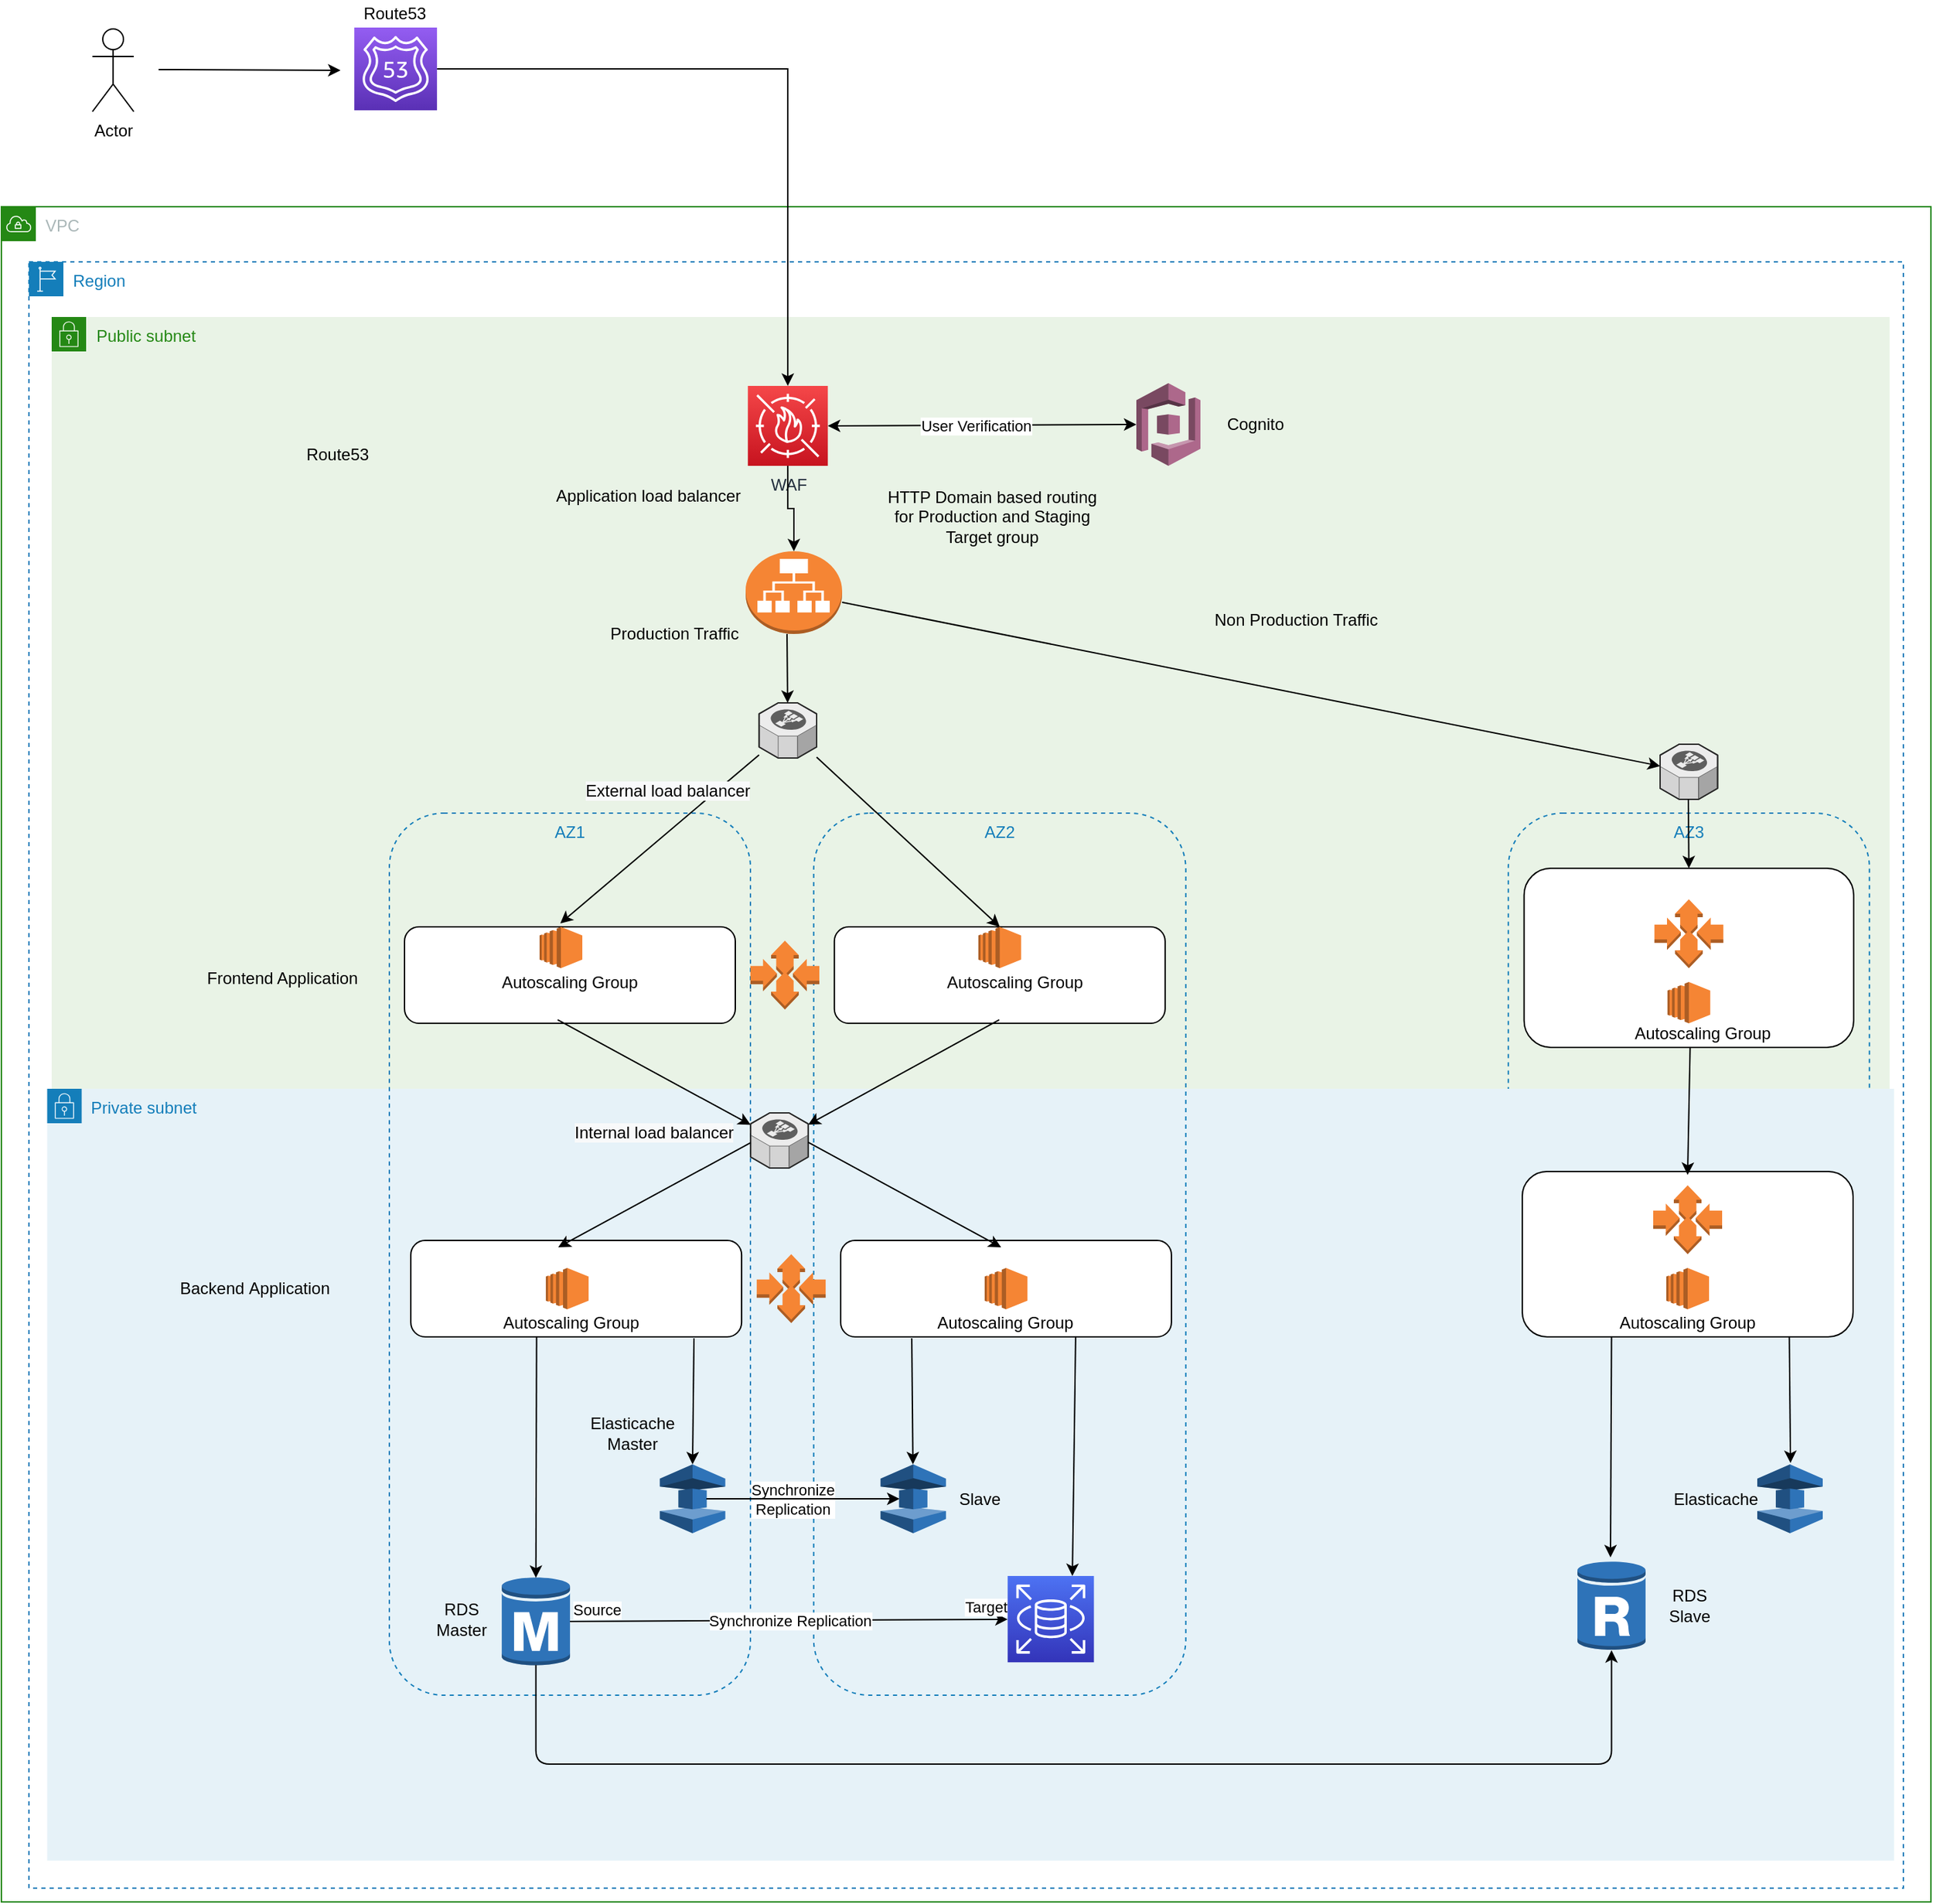 <mxfile version="17.1.2" type="device"><diagram id="kv3VHcpYNgQOVen5LoKl" name="Page-1"><mxGraphModel dx="7175.5" dy="3048" grid="1" gridSize="10" guides="1" tooltips="1" connect="1" arrows="1" fold="1" page="1" pageScale="1.75" pageWidth="850" pageHeight="1100" math="0" shadow="0"><root><mxCell id="0"/><mxCell id="1" parent="0"/><mxCell id="O0RRBuxmO4MOnWXX6wAz-1" value="VPC" style="points=[[0,0],[0.25,0],[0.5,0],[0.75,0],[1,0],[1,0.25],[1,0.5],[1,0.75],[1,1],[0.75,1],[0.5,1],[0.25,1],[0,1],[0,0.75],[0,0.5],[0,0.25]];outlineConnect=0;gradientColor=none;html=1;whiteSpace=wrap;fontSize=12;fontStyle=0;container=1;pointerEvents=0;collapsible=0;recursiveResize=0;shape=mxgraph.aws4.group;grIcon=mxgraph.aws4.group_vpc;strokeColor=#248814;fillColor=none;verticalAlign=top;align=left;spacingLeft=30;fontColor=#AAB7B8;dashed=0;" vertex="1" parent="1"><mxGeometry x="-1450" y="240" width="1400" height="1230" as="geometry"/></mxCell><mxCell id="O0RRBuxmO4MOnWXX6wAz-3" value="Public subnet" style="points=[[0,0],[0.25,0],[0.5,0],[0.75,0],[1,0],[1,0.25],[1,0.5],[1,0.75],[1,1],[0.75,1],[0.5,1],[0.25,1],[0,1],[0,0.75],[0,0.5],[0,0.25]];outlineConnect=0;gradientColor=none;html=1;whiteSpace=wrap;fontSize=12;fontStyle=0;container=1;pointerEvents=0;collapsible=0;recursiveResize=0;shape=mxgraph.aws4.group;grIcon=mxgraph.aws4.group_security_group;grStroke=0;strokeColor=#248814;fillColor=#E9F3E6;verticalAlign=top;align=left;spacingLeft=30;fontColor=#248814;dashed=0;" vertex="1" parent="O0RRBuxmO4MOnWXX6wAz-1"><mxGeometry x="36.5" y="80" width="1333.5" height="1000" as="geometry"/></mxCell><mxCell id="vxHsugT906VIYX65I50V-5" value="WAF" style="points=[[0,0,0],[0.25,0,0],[0.5,0,0],[0.75,0,0],[1,0,0],[0,1,0],[0.25,1,0],[0.5,1,0],[0.75,1,0],[1,1,0],[0,0.25,0],[0,0.5,0],[0,0.75,0],[1,0.25,0],[1,0.5,0],[1,0.75,0]];outlineConnect=0;fontColor=#232F3E;gradientColor=#F54749;gradientDirection=north;fillColor=#C7131F;strokeColor=#ffffff;dashed=0;verticalLabelPosition=bottom;verticalAlign=top;align=center;html=1;fontSize=12;fontStyle=0;aspect=fixed;shape=mxgraph.aws4.resourceIcon;resIcon=mxgraph.aws4.waf;" parent="O0RRBuxmO4MOnWXX6wAz-3" vertex="1"><mxGeometry x="505.13" y="50" width="58" height="58" as="geometry"/></mxCell><mxCell id="nn303e6xV_87XZqFVzn6-39" value="" style="verticalLabelPosition=bottom;html=1;verticalAlign=top;strokeWidth=1;align=center;outlineConnect=0;dashed=0;outlineConnect=0;shape=mxgraph.aws3d.elasticLoadBalancing;fillColor=#ECECEC;strokeColor=#5E5E5E;aspect=fixed;rounded=1;" parent="O0RRBuxmO4MOnWXX6wAz-3" vertex="1"><mxGeometry x="1167" y="310" width="41.74" height="40" as="geometry"/></mxCell><mxCell id="O0RRBuxmO4MOnWXX6wAz-6" value="" style="outlineConnect=0;dashed=0;verticalLabelPosition=bottom;verticalAlign=top;align=center;html=1;shape=mxgraph.aws3.cognito;fillColor=#AD688B;gradientColor=none;" vertex="1" parent="O0RRBuxmO4MOnWXX6wAz-3"><mxGeometry x="787" y="48" width="46.5" height="60" as="geometry"/></mxCell><mxCell id="O0RRBuxmO4MOnWXX6wAz-7" value="" style="endArrow=classic;startArrow=classic;html=1;rounded=0;entryX=0;entryY=0.5;entryDx=0;entryDy=0;entryPerimeter=0;exitX=1;exitY=0.5;exitDx=0;exitDy=0;exitPerimeter=0;" edge="1" parent="O0RRBuxmO4MOnWXX6wAz-3" source="vxHsugT906VIYX65I50V-5" target="O0RRBuxmO4MOnWXX6wAz-6"><mxGeometry width="50" height="50" relative="1" as="geometry"><mxPoint x="533.5" y="220" as="sourcePoint"/><mxPoint x="583.5" y="170" as="targetPoint"/></mxGeometry></mxCell><mxCell id="O0RRBuxmO4MOnWXX6wAz-9" value="User Verification" style="edgeLabel;html=1;align=center;verticalAlign=middle;resizable=0;points=[];" vertex="1" connectable="0" parent="O0RRBuxmO4MOnWXX6wAz-7"><mxGeometry x="-0.245" y="3" relative="1" as="geometry"><mxPoint x="23" y="3" as="offset"/></mxGeometry></mxCell><mxCell id="O0RRBuxmO4MOnWXX6wAz-8" value="Cognito" style="text;html=1;strokeColor=none;fillColor=none;align=center;verticalAlign=middle;whiteSpace=wrap;rounded=0;" vertex="1" parent="O0RRBuxmO4MOnWXX6wAz-3"><mxGeometry x="843.5" y="63" width="60" height="30" as="geometry"/></mxCell><mxCell id="nn303e6xV_87XZqFVzn6-43" value="&lt;span style=&quot;color: rgba(0 , 0 , 0 , 0) ; font-family: monospace ; font-size: 0px&quot;&gt;%3CmxGraphModel%3E%3Croot%3E%3CmxCell%20id%3D%220%22%2F%3E%3CmxCell%20id%3D%221%22%20parent%3D%220%22%2F%3E%3CmxCell%20id%3D%222%22%20value%3D%22%22%20style%3D%22outlineConnect%3D0%3Bdashed%3D0%3BverticalLabelPosition%3Dbottom%3BverticalAlign%3Dtop%3Balign%3Dcenter%3Bhtml%3D1%3Bshape%3Dmxgraph.aws3.ec2%3BfillColor%3D%23F58534%3BgradientColor%3Dnone%3Brounded%3D1%3B%22%20vertex%3D%221%22%20parent%3D%221%22%3E%3CmxGeometry%20x%3D%22377%22%20y%3D%22460%22%20width%3D%2231%22%20height%3D%2230%22%20as%3D%22geometry%22%2F%3E%3C%2FmxCell%3E%3C%2Froot%3E%3C%2FmxGraphModel%3E&lt;/span&gt;" style="rounded=1;whiteSpace=wrap;html=1;" parent="O0RRBuxmO4MOnWXX6wAz-3" vertex="1"><mxGeometry x="1068.31" y="400" width="239.13" height="130" as="geometry"/></mxCell><mxCell id="O0RRBuxmO4MOnWXX6wAz-10" value="AZ3" style="fillColor=none;strokeColor=#147EBA;dashed=1;verticalAlign=top;fontStyle=0;fontColor=#147EBA;rounded=1;" vertex="1" parent="O0RRBuxmO4MOnWXX6wAz-3"><mxGeometry x="1056.87" y="360" width="262" height="640" as="geometry"/></mxCell><mxCell id="nn303e6xV_87XZqFVzn6-19" value="Frontend Application" style="text;html=1;strokeColor=none;fillColor=none;align=center;verticalAlign=middle;whiteSpace=wrap;rounded=0;" parent="O0RRBuxmO4MOnWXX6wAz-3" vertex="1"><mxGeometry x="103.5" y="470" width="128" height="20" as="geometry"/></mxCell><mxCell id="nn303e6xV_87XZqFVzn6-37" value="" style="verticalLabelPosition=bottom;html=1;verticalAlign=top;strokeWidth=1;align=center;outlineConnect=0;dashed=0;outlineConnect=0;shape=mxgraph.aws3d.elasticLoadBalancing;fillColor=#ECECEC;strokeColor=#5E5E5E;aspect=fixed;rounded=1;direction=east;" parent="O0RRBuxmO4MOnWXX6wAz-3" vertex="1"><mxGeometry x="513.26" y="280" width="41.74" height="40" as="geometry"/></mxCell><mxCell id="vxHsugT906VIYX65I50V-11" value="" style="outlineConnect=0;dashed=0;verticalLabelPosition=bottom;verticalAlign=top;align=center;html=1;shape=mxgraph.aws3.application_load_balancer;fillColor=#F58534;gradientColor=none;" parent="O0RRBuxmO4MOnWXX6wAz-3" vertex="1"><mxGeometry x="503.5" y="170" width="70" height="60" as="geometry"/></mxCell><mxCell id="vxHsugT906VIYX65I50V-18" value="" style="endArrow=classic;html=1;" parent="O0RRBuxmO4MOnWXX6wAz-3" source="vxHsugT906VIYX65I50V-11" target="nn303e6xV_87XZqFVzn6-39" edge="1"><mxGeometry width="50" height="50" relative="1" as="geometry"><mxPoint x="547" y="270" as="sourcePoint"/><mxPoint x="1157" y="290" as="targetPoint"/></mxGeometry></mxCell><mxCell id="O0RRBuxmO4MOnWXX6wAz-5" value="" style="edgeStyle=orthogonalEdgeStyle;rounded=0;orthogonalLoop=1;jettySize=auto;html=1;entryX=0.5;entryY=0;entryDx=0;entryDy=0;entryPerimeter=0;" edge="1" parent="O0RRBuxmO4MOnWXX6wAz-3" source="vxHsugT906VIYX65I50V-5" target="vxHsugT906VIYX65I50V-11"><mxGeometry relative="1" as="geometry"/></mxCell><mxCell id="vxHsugT906VIYX65I50V-19" value="" style="endArrow=classic;html=1;exitX=0.429;exitY=1;exitDx=0;exitDy=0;exitPerimeter=0;" parent="O0RRBuxmO4MOnWXX6wAz-3" source="vxHsugT906VIYX65I50V-11" target="nn303e6xV_87XZqFVzn6-37" edge="1"><mxGeometry width="50" height="50" relative="1" as="geometry"><mxPoint x="177" y="260" as="sourcePoint"/><mxPoint x="532" y="290" as="targetPoint"/></mxGeometry></mxCell><mxCell id="O0RRBuxmO4MOnWXX6wAz-2" value="Private subnet" style="points=[[0,0],[0.25,0],[0.5,0],[0.75,0],[1,0],[1,0.25],[1,0.5],[1,0.75],[1,1],[0.75,1],[0.5,1],[0.25,1],[0,1],[0,0.75],[0,0.5],[0,0.25]];outlineConnect=0;gradientColor=none;html=1;whiteSpace=wrap;fontSize=12;fontStyle=0;container=1;pointerEvents=0;collapsible=0;recursiveResize=0;shape=mxgraph.aws4.group;grIcon=mxgraph.aws4.group_security_group;grStroke=0;strokeColor=#147EBA;fillColor=#E6F2F8;verticalAlign=top;align=left;spacingLeft=30;fontColor=#147EBA;dashed=0;" vertex="1" parent="O0RRBuxmO4MOnWXX6wAz-1"><mxGeometry x="33.25" y="640" width="1340" height="560" as="geometry"/></mxCell><mxCell id="vxHsugT906VIYX65I50V-12" value="Application load balancer" style="text;html=1;align=center;verticalAlign=middle;resizable=0;points=[];autosize=1;" parent="O0RRBuxmO4MOnWXX6wAz-2" vertex="1"><mxGeometry x="360.25" y="-440" width="150" height="20" as="geometry"/></mxCell><mxCell id="nn303e6xV_87XZqFVzn6-3" value="AZ1" style="fillColor=none;strokeColor=#147EBA;dashed=1;verticalAlign=top;fontStyle=0;fontColor=#147EBA;rounded=1;" parent="O0RRBuxmO4MOnWXX6wAz-2" vertex="1"><mxGeometry x="248.25" y="-200" width="262" height="640" as="geometry"/></mxCell><mxCell id="nn303e6xV_87XZqFVzn6-4" value="AZ2" style="fillColor=none;strokeColor=#147EBA;dashed=1;verticalAlign=top;fontStyle=0;fontColor=#147EBA;rounded=1;" parent="O0RRBuxmO4MOnWXX6wAz-2" vertex="1"><mxGeometry x="556.12" y="-200" width="270" height="640" as="geometry"/></mxCell><mxCell id="nn303e6xV_87XZqFVzn6-5" value="" style="rounded=1;whiteSpace=wrap;html=1;" parent="O0RRBuxmO4MOnWXX6wAz-2" vertex="1"><mxGeometry x="259.25" y="-117.5" width="240" height="70" as="geometry"/></mxCell><mxCell id="nn303e6xV_87XZqFVzn6-6" value="&lt;span style=&quot;color: rgba(0 , 0 , 0 , 0) ; font-family: monospace ; font-size: 0px&quot;&gt;%3CmxGraphModel%3E%3Croot%3E%3CmxCell%20id%3D%220%22%2F%3E%3CmxCell%20id%3D%221%22%20parent%3D%220%22%2F%3E%3CmxCell%20id%3D%222%22%20value%3D%22%22%20style%3D%22outlineConnect%3D0%3Bdashed%3D0%3BverticalLabelPosition%3Dbottom%3BverticalAlign%3Dtop%3Balign%3Dcenter%3Bhtml%3D1%3Bshape%3Dmxgraph.aws3.ec2%3BfillColor%3D%23F58534%3BgradientColor%3Dnone%3Brounded%3D1%3B%22%20vertex%3D%221%22%20parent%3D%221%22%3E%3CmxGeometry%20x%3D%22377%22%20y%3D%22460%22%20width%3D%2231%22%20height%3D%2230%22%20as%3D%22geometry%22%2F%3E%3C%2FmxCell%3E%3C%2Froot%3E%3C%2FmxGraphModel%3E&lt;/span&gt;" style="rounded=1;whiteSpace=wrap;html=1;" parent="O0RRBuxmO4MOnWXX6wAz-2" vertex="1"><mxGeometry x="571.12" y="-117.5" width="240" height="70" as="geometry"/></mxCell><mxCell id="nn303e6xV_87XZqFVzn6-7" value="" style="rounded=1;whiteSpace=wrap;html=1;" parent="O0RRBuxmO4MOnWXX6wAz-2" vertex="1"><mxGeometry x="263.82" y="110" width="240" height="70" as="geometry"/></mxCell><mxCell id="nn303e6xV_87XZqFVzn6-8" value="" style="rounded=1;whiteSpace=wrap;html=1;" parent="O0RRBuxmO4MOnWXX6wAz-2" vertex="1"><mxGeometry x="575.69" y="110" width="240" height="70" as="geometry"/></mxCell><mxCell id="nn303e6xV_87XZqFVzn6-9" value="" style="outlineConnect=0;dashed=0;verticalLabelPosition=bottom;verticalAlign=top;align=center;html=1;shape=mxgraph.aws3.ec2;fillColor=#F58534;gradientColor=none;rounded=1;" parent="O0RRBuxmO4MOnWXX6wAz-2" vertex="1"><mxGeometry x="357.25" y="-117.5" width="31" height="30" as="geometry"/></mxCell><mxCell id="nn303e6xV_87XZqFVzn6-10" value="" style="outlineConnect=0;dashed=0;verticalLabelPosition=bottom;verticalAlign=top;align=center;html=1;shape=mxgraph.aws3.ec2;fillColor=#F58534;gradientColor=none;rounded=1;" parent="O0RRBuxmO4MOnWXX6wAz-2" vertex="1"><mxGeometry x="675.62" y="-117.5" width="31" height="30" as="geometry"/></mxCell><mxCell id="nn303e6xV_87XZqFVzn6-13" value="Autoscaling Group" style="text;html=1;strokeColor=none;fillColor=none;align=center;verticalAlign=middle;whiteSpace=wrap;rounded=0;" parent="O0RRBuxmO4MOnWXX6wAz-2" vertex="1"><mxGeometry x="328.75" y="-87.5" width="101" height="20" as="geometry"/></mxCell><mxCell id="nn303e6xV_87XZqFVzn6-14" value="Autoscaling Group" style="text;html=1;strokeColor=none;fillColor=none;align=center;verticalAlign=middle;whiteSpace=wrap;rounded=0;" parent="O0RRBuxmO4MOnWXX6wAz-2" vertex="1"><mxGeometry x="652.12" y="-87.5" width="101" height="20" as="geometry"/></mxCell><mxCell id="nn303e6xV_87XZqFVzn6-16" value="HTTP Domain based routing for Production and Staging Target group" style="text;html=1;strokeColor=none;fillColor=none;align=center;verticalAlign=middle;whiteSpace=wrap;rounded=0;" parent="O0RRBuxmO4MOnWXX6wAz-2" vertex="1"><mxGeometry x="600.25" y="-440" width="170" height="50" as="geometry"/></mxCell><mxCell id="nn303e6xV_87XZqFVzn6-17" value="" style="outlineConnect=0;dashed=0;verticalLabelPosition=bottom;verticalAlign=top;align=center;html=1;shape=mxgraph.aws3.auto_scaling;fillColor=#F58534;gradientColor=none;rounded=1;" parent="O0RRBuxmO4MOnWXX6wAz-2" vertex="1"><mxGeometry x="510.25" y="-107.5" width="50" height="50" as="geometry"/></mxCell><mxCell id="nn303e6xV_87XZqFVzn6-18" value="" style="outlineConnect=0;dashed=0;verticalLabelPosition=bottom;verticalAlign=top;align=center;html=1;shape=mxgraph.aws3.auto_scaling;fillColor=#F58534;gradientColor=none;rounded=1;" parent="O0RRBuxmO4MOnWXX6wAz-2" vertex="1"><mxGeometry x="514.82" y="120" width="50" height="50" as="geometry"/></mxCell><mxCell id="nn303e6xV_87XZqFVzn6-20" value="Backend&amp;nbsp;Application" style="text;html=1;strokeColor=none;fillColor=none;align=center;verticalAlign=middle;whiteSpace=wrap;rounded=0;" parent="O0RRBuxmO4MOnWXX6wAz-2" vertex="1"><mxGeometry x="86.75" y="135" width="128" height="20" as="geometry"/></mxCell><mxCell id="nn303e6xV_87XZqFVzn6-21" value="" style="outlineConnect=0;dashed=0;verticalLabelPosition=bottom;verticalAlign=top;align=center;html=1;shape=mxgraph.aws3.ec2;fillColor=#F58534;gradientColor=none;rounded=1;" parent="O0RRBuxmO4MOnWXX6wAz-2" vertex="1"><mxGeometry x="361.82" y="130" width="31" height="30" as="geometry"/></mxCell><mxCell id="nn303e6xV_87XZqFVzn6-23" value="Autoscaling Group" style="text;html=1;strokeColor=none;fillColor=none;align=center;verticalAlign=middle;whiteSpace=wrap;rounded=0;" parent="O0RRBuxmO4MOnWXX6wAz-2" vertex="1"><mxGeometry x="329.82" y="160" width="101" height="20" as="geometry"/></mxCell><mxCell id="nn303e6xV_87XZqFVzn6-24" value="" style="outlineConnect=0;dashed=0;verticalLabelPosition=bottom;verticalAlign=top;align=center;html=1;shape=mxgraph.aws3.ec2;fillColor=#F58534;gradientColor=none;rounded=1;" parent="O0RRBuxmO4MOnWXX6wAz-2" vertex="1"><mxGeometry x="680.19" y="130" width="31" height="30" as="geometry"/></mxCell><mxCell id="nn303e6xV_87XZqFVzn6-25" value="Autoscaling Group" style="text;html=1;strokeColor=none;fillColor=none;align=center;verticalAlign=middle;whiteSpace=wrap;rounded=0;" parent="O0RRBuxmO4MOnWXX6wAz-2" vertex="1"><mxGeometry x="645.19" y="160" width="101" height="20" as="geometry"/></mxCell><mxCell id="nn303e6xV_87XZqFVzn6-31" value="Route53" style="text;html=1;strokeColor=none;fillColor=none;align=center;verticalAlign=middle;whiteSpace=wrap;rounded=0;" parent="O0RRBuxmO4MOnWXX6wAz-2" vertex="1"><mxGeometry x="190.25" y="-470" width="40" height="20" as="geometry"/></mxCell><mxCell id="nn303e6xV_87XZqFVzn6-32" value="" style="outlineConnect=0;dashed=0;verticalLabelPosition=bottom;verticalAlign=top;align=center;html=1;shape=mxgraph.aws3.elasticache;fillColor=#2E73B8;gradientColor=none;rounded=1;" parent="O0RRBuxmO4MOnWXX6wAz-2" vertex="1"><mxGeometry x="444.5" y="272.5" width="47.5" height="50" as="geometry"/></mxCell><mxCell id="nn303e6xV_87XZqFVzn6-34" value="" style="outlineConnect=0;dashed=0;verticalLabelPosition=bottom;verticalAlign=top;align=center;html=1;shape=mxgraph.aws3.elasticache;fillColor=#2E73B8;gradientColor=none;rounded=1;" parent="O0RRBuxmO4MOnWXX6wAz-2" vertex="1"><mxGeometry x="604.62" y="272.5" width="47.5" height="50" as="geometry"/></mxCell><mxCell id="nn303e6xV_87XZqFVzn6-44" value="" style="rounded=1;whiteSpace=wrap;html=1;" parent="O0RRBuxmO4MOnWXX6wAz-2" vertex="1"><mxGeometry x="1070.25" y="60" width="240" height="120" as="geometry"/></mxCell><mxCell id="nn303e6xV_87XZqFVzn6-45" value="" style="outlineConnect=0;dashed=0;verticalLabelPosition=bottom;verticalAlign=top;align=center;html=1;shape=mxgraph.aws3.ec2;fillColor=#F58534;gradientColor=none;rounded=1;" parent="O0RRBuxmO4MOnWXX6wAz-2" vertex="1"><mxGeometry x="1175.62" y="-77.5" width="31" height="30" as="geometry"/></mxCell><mxCell id="nn303e6xV_87XZqFVzn6-47" value="Autoscaling Group" style="text;html=1;strokeColor=none;fillColor=none;align=center;verticalAlign=middle;whiteSpace=wrap;rounded=0;" parent="O0RRBuxmO4MOnWXX6wAz-2" vertex="1"><mxGeometry x="1151.12" y="-50" width="101" height="20" as="geometry"/></mxCell><mxCell id="nn303e6xV_87XZqFVzn6-48" value="" style="outlineConnect=0;dashed=0;verticalLabelPosition=bottom;verticalAlign=top;align=center;html=1;shape=mxgraph.aws3.ec2;fillColor=#F58534;gradientColor=none;rounded=1;" parent="O0RRBuxmO4MOnWXX6wAz-2" vertex="1"><mxGeometry x="1174.75" y="130" width="31" height="30" as="geometry"/></mxCell><mxCell id="nn303e6xV_87XZqFVzn6-49" value="Autoscaling Group" style="text;html=1;strokeColor=none;fillColor=none;align=center;verticalAlign=middle;whiteSpace=wrap;rounded=0;" parent="O0RRBuxmO4MOnWXX6wAz-2" vertex="1"><mxGeometry x="1139.75" y="160" width="101" height="20" as="geometry"/></mxCell><mxCell id="nn303e6xV_87XZqFVzn6-50" value="" style="outlineConnect=0;dashed=0;verticalLabelPosition=bottom;verticalAlign=top;align=center;html=1;shape=mxgraph.aws3.elasticache;fillColor=#2E73B8;gradientColor=none;rounded=1;" parent="O0RRBuxmO4MOnWXX6wAz-2" vertex="1"><mxGeometry x="1240.75" y="272.5" width="47.5" height="50" as="geometry"/></mxCell><mxCell id="nn303e6xV_87XZqFVzn6-53" value="Slave" style="text;html=1;strokeColor=none;fillColor=none;align=center;verticalAlign=middle;whiteSpace=wrap;rounded=0;" parent="O0RRBuxmO4MOnWXX6wAz-2" vertex="1"><mxGeometry x="656.87" y="287.5" width="40" height="20" as="geometry"/></mxCell><mxCell id="nn303e6xV_87XZqFVzn6-66" value="" style="outlineConnect=0;dashed=0;verticalLabelPosition=bottom;verticalAlign=top;align=center;html=1;shape=mxgraph.aws3.rds_db_instance;fillColor=#2E73B8;gradientColor=none;rounded=1;" parent="O0RRBuxmO4MOnWXX6wAz-2" vertex="1"><mxGeometry x="329.82" y="353.5" width="49.5" height="66" as="geometry"/></mxCell><mxCell id="nn303e6xV_87XZqFVzn6-71" value="" style="points=[[0,0,0],[0.25,0,0],[0.5,0,0],[0.75,0,0],[1,0,0],[0,1,0],[0.25,1,0],[0.5,1,0],[0.75,1,0],[1,1,0],[0,0.25,0],[0,0.5,0],[0,0.75,0],[1,0.25,0],[1,0.5,0],[1,0.75,0]];outlineConnect=0;fontColor=#232F3E;gradientColor=#4D72F3;gradientDirection=north;fillColor=#3334B9;strokeColor=#ffffff;dashed=0;verticalLabelPosition=bottom;verticalAlign=top;align=center;html=1;fontSize=12;fontStyle=0;aspect=fixed;shape=mxgraph.aws4.resourceIcon;resIcon=mxgraph.aws4.rds;rounded=1;" parent="O0RRBuxmO4MOnWXX6wAz-2" vertex="1"><mxGeometry x="696.87" y="353.5" width="62.57" height="62.57" as="geometry"/></mxCell><mxCell id="nn303e6xV_87XZqFVzn6-84" value="" style="endArrow=classic;html=1;exitX=0.463;exitY=0.964;exitDx=0;exitDy=0;exitPerimeter=0;" parent="O0RRBuxmO4MOnWXX6wAz-2" source="nn303e6xV_87XZqFVzn6-5" target="nn303e6xV_87XZqFVzn6-105" edge="1"><mxGeometry width="50" height="50" relative="1" as="geometry"><mxPoint x="860.25" y="170" as="sourcePoint"/><mxPoint x="370.25" as="targetPoint"/></mxGeometry></mxCell><mxCell id="nn303e6xV_87XZqFVzn6-85" value="" style="endArrow=classic;html=1;exitX=0.463;exitY=0.964;exitDx=0;exitDy=0;exitPerimeter=0;" parent="O0RRBuxmO4MOnWXX6wAz-2" target="nn303e6xV_87XZqFVzn6-105" edge="1"><mxGeometry width="50" height="50" relative="1" as="geometry"><mxPoint x="690.74" y="-50.02" as="sourcePoint"/><mxPoint x="690.62" as="targetPoint"/></mxGeometry></mxCell><mxCell id="nn303e6xV_87XZqFVzn6-87" value="" style="endArrow=classic;html=1;exitX=0.215;exitY=1.014;exitDx=0;exitDy=0;exitPerimeter=0;" parent="O0RRBuxmO4MOnWXX6wAz-2" source="nn303e6xV_87XZqFVzn6-8" target="nn303e6xV_87XZqFVzn6-34" edge="1"><mxGeometry width="50" height="50" relative="1" as="geometry"><mxPoint x="695.31" y="180" as="sourcePoint"/><mxPoint x="695.19" y="230.02" as="targetPoint"/></mxGeometry></mxCell><mxCell id="nn303e6xV_87XZqFVzn6-88" value="" style="endArrow=classic;html=1;exitX=0.856;exitY=1.014;exitDx=0;exitDy=0;entryX=0.5;entryY=0;entryDx=0;entryDy=0;entryPerimeter=0;exitPerimeter=0;" parent="O0RRBuxmO4MOnWXX6wAz-2" source="nn303e6xV_87XZqFVzn6-7" target="nn303e6xV_87XZqFVzn6-32" edge="1"><mxGeometry width="50" height="50" relative="1" as="geometry"><mxPoint x="379.82" y="180" as="sourcePoint"/><mxPoint x="380.119" y="272.5" as="targetPoint"/></mxGeometry></mxCell><mxCell id="nn303e6xV_87XZqFVzn6-89" value="" style="endArrow=classic;html=1;entryX=0.5;entryY=0.02;entryDx=0;entryDy=0;entryPerimeter=0;exitX=0.25;exitY=1;exitDx=0;exitDy=0;" parent="O0RRBuxmO4MOnWXX6wAz-2" source="nn303e6xV_87XZqFVzn6-23" target="nn303e6xV_87XZqFVzn6-66" edge="1"><mxGeometry width="50" height="50" relative="1" as="geometry"><mxPoint x="374.82" y="187.5" as="sourcePoint"/><mxPoint x="456.57" y="282.5" as="targetPoint"/></mxGeometry></mxCell><mxCell id="nn303e6xV_87XZqFVzn6-92" value="RDS&lt;br&gt;Master" style="text;html=1;strokeColor=none;fillColor=none;align=center;verticalAlign=middle;whiteSpace=wrap;rounded=0;" parent="O0RRBuxmO4MOnWXX6wAz-2" vertex="1"><mxGeometry x="280.25" y="374.79" width="40" height="20" as="geometry"/></mxCell><mxCell id="nn303e6xV_87XZqFVzn6-94" value="Elasticache Master" style="text;html=1;strokeColor=none;fillColor=none;align=center;verticalAlign=middle;whiteSpace=wrap;rounded=0;" parent="O0RRBuxmO4MOnWXX6wAz-2" vertex="1"><mxGeometry x="404.5" y="240" width="40" height="20" as="geometry"/></mxCell><mxCell id="nn303e6xV_87XZqFVzn6-95" value="sdf" style="endArrow=classic;html=1;exitX=1;exitY=0.5;exitDx=0;exitDy=0;exitPerimeter=0;" parent="O0RRBuxmO4MOnWXX6wAz-2" source="nn303e6xV_87XZqFVzn6-66" target="nn303e6xV_87XZqFVzn6-71" edge="1"><mxGeometry relative="1" as="geometry"><mxPoint x="804.82" y="87.5" as="sourcePoint"/><mxPoint x="964.82" y="87.5" as="targetPoint"/></mxGeometry></mxCell><mxCell id="nn303e6xV_87XZqFVzn6-96" value="Synchronize Replication" style="edgeLabel;resizable=0;html=1;align=center;verticalAlign=middle;" parent="nn303e6xV_87XZqFVzn6-95" connectable="0" vertex="1"><mxGeometry relative="1" as="geometry"/></mxCell><mxCell id="nn303e6xV_87XZqFVzn6-97" value="Source" style="edgeLabel;resizable=0;html=1;align=left;verticalAlign=bottom;" parent="nn303e6xV_87XZqFVzn6-95" connectable="0" vertex="1"><mxGeometry x="-1" relative="1" as="geometry"/></mxCell><mxCell id="nn303e6xV_87XZqFVzn6-98" value="Target" style="edgeLabel;resizable=0;html=1;align=right;verticalAlign=bottom;" parent="nn303e6xV_87XZqFVzn6-95" connectable="0" vertex="1"><mxGeometry x="1" relative="1" as="geometry"/></mxCell><mxCell id="nn303e6xV_87XZqFVzn6-99" value="" style="endArrow=classic;html=1;" parent="O0RRBuxmO4MOnWXX6wAz-2" source="nn303e6xV_87XZqFVzn6-37" edge="1"><mxGeometry width="50" height="50" relative="1" as="geometry"><mxPoint x="372.37" y="-170.02" as="sourcePoint"/><mxPoint x="372.25" y="-120" as="targetPoint"/></mxGeometry></mxCell><mxCell id="nn303e6xV_87XZqFVzn6-103" value="&lt;span style=&quot;color: rgb(0 , 0 , 0) ; font-family: &amp;#34;helvetica&amp;#34; ; font-size: 12px ; font-style: normal ; font-weight: 400 ; letter-spacing: normal ; text-align: center ; text-indent: 0px ; text-transform: none ; word-spacing: 0px ; background-color: rgb(248 , 249 , 250) ; display: inline ; float: none&quot;&gt;External load balancer&lt;/span&gt;" style="text;whiteSpace=wrap;html=1;" parent="O0RRBuxmO4MOnWXX6wAz-2" vertex="1"><mxGeometry x="388.25" y="-230" width="160" height="30" as="geometry"/></mxCell><mxCell id="nn303e6xV_87XZqFVzn6-105" value="" style="verticalLabelPosition=bottom;html=1;verticalAlign=top;strokeWidth=1;align=center;outlineConnect=0;dashed=0;outlineConnect=0;shape=mxgraph.aws3d.elasticLoadBalancing;fillColor=#ECECEC;strokeColor=#5E5E5E;aspect=fixed;rounded=1;direction=east;" parent="O0RRBuxmO4MOnWXX6wAz-2" vertex="1"><mxGeometry x="510.38" y="17.5" width="41.74" height="40" as="geometry"/></mxCell><mxCell id="nn303e6xV_87XZqFVzn6-106" value="" style="endArrow=classic;html=1;exitX=0.463;exitY=0.964;exitDx=0;exitDy=0;exitPerimeter=0;entryX=-0.018;entryY=0.298;entryDx=0;entryDy=0;entryPerimeter=0;" parent="O0RRBuxmO4MOnWXX6wAz-2" edge="1"><mxGeometry width="50" height="50" relative="1" as="geometry"><mxPoint x="510.25" y="39.16" as="sourcePoint"/><mxPoint x="370.77" y="115" as="targetPoint"/></mxGeometry></mxCell><mxCell id="nn303e6xV_87XZqFVzn6-107" value="" style="endArrow=classic;html=1;exitX=0.463;exitY=0.964;exitDx=0;exitDy=0;exitPerimeter=0;" parent="O0RRBuxmO4MOnWXX6wAz-2" edge="1"><mxGeometry width="50" height="50" relative="1" as="geometry"><mxPoint x="552.12" y="38.83" as="sourcePoint"/><mxPoint x="692.13" y="114.997" as="targetPoint"/></mxGeometry></mxCell><mxCell id="nn303e6xV_87XZqFVzn6-108" value="&lt;span style=&quot;color: rgb(0 , 0 , 0) ; font-family: &amp;#34;helvetica&amp;#34; ; font-size: 12px ; font-style: normal ; font-weight: 400 ; letter-spacing: normal ; text-align: center ; text-indent: 0px ; text-transform: none ; word-spacing: 0px ; background-color: rgb(248 , 249 , 250) ; display: inline ; float: none&quot;&gt;Internal load balancer&lt;/span&gt;" style="text;whiteSpace=wrap;html=1;" parent="O0RRBuxmO4MOnWXX6wAz-2" vertex="1"><mxGeometry x="380.25" y="17.5" width="160" height="30" as="geometry"/></mxCell><mxCell id="nn303e6xV_87XZqFVzn6-109" value="" style="outlineConnect=0;dashed=0;verticalLabelPosition=bottom;verticalAlign=top;align=center;html=1;shape=mxgraph.aws3.auto_scaling;fillColor=#F58534;gradientColor=none;rounded=1;" parent="O0RRBuxmO4MOnWXX6wAz-2" vertex="1"><mxGeometry x="1166.12" y="-137.5" width="50" height="50" as="geometry"/></mxCell><mxCell id="nn303e6xV_87XZqFVzn6-110" value="" style="outlineConnect=0;dashed=0;verticalLabelPosition=bottom;verticalAlign=top;align=center;html=1;shape=mxgraph.aws3.rds_db_instance_read_replica;fillColor=#2E73B8;gradientColor=none;rounded=1;" parent="O0RRBuxmO4MOnWXX6wAz-2" vertex="1"><mxGeometry x="1110.25" y="342" width="49.5" height="66" as="geometry"/></mxCell><mxCell id="nn303e6xV_87XZqFVzn6-111" value="" style="edgeStyle=elbowEdgeStyle;elbow=horizontal;endArrow=classic;html=1;entryX=0.5;entryY=0.99;entryDx=0;entryDy=0;entryPerimeter=0;exitX=0.5;exitY=0.98;exitDx=0;exitDy=0;exitPerimeter=0;" parent="O0RRBuxmO4MOnWXX6wAz-2" source="nn303e6xV_87XZqFVzn6-66" target="nn303e6xV_87XZqFVzn6-110" edge="1"><mxGeometry width="50" height="50" relative="1" as="geometry"><mxPoint x="970.25" y="340" as="sourcePoint"/><mxPoint x="1020.25" y="290" as="targetPoint"/><Array as="points"><mxPoint x="780.25" y="490"/></Array></mxGeometry></mxCell><mxCell id="nn303e6xV_87XZqFVzn6-113" value="" style="endArrow=classic;html=1;entryX=0.75;entryY=0;entryDx=0;entryDy=0;entryPerimeter=0;exitX=1;exitY=1;exitDx=0;exitDy=0;" parent="O0RRBuxmO4MOnWXX6wAz-2" source="nn303e6xV_87XZqFVzn6-25" target="nn303e6xV_87XZqFVzn6-71" edge="1"><mxGeometry width="50" height="50" relative="1" as="geometry"><mxPoint x="390.32" y="190" as="sourcePoint"/><mxPoint x="364.57" y="364.82" as="targetPoint"/></mxGeometry></mxCell><mxCell id="nn303e6xV_87XZqFVzn6-121" value="" style="outlineConnect=0;dashed=0;verticalLabelPosition=bottom;verticalAlign=top;align=center;html=1;shape=mxgraph.aws3.auto_scaling;fillColor=#F58534;gradientColor=none;rounded=1;" parent="O0RRBuxmO4MOnWXX6wAz-2" vertex="1"><mxGeometry x="1165.25" y="70" width="50" height="50" as="geometry"/></mxCell><mxCell id="nn303e6xV_87XZqFVzn6-122" value="" style="endArrow=classic;html=1;exitX=0.75;exitY=1;exitDx=0;exitDy=0;entryX=0.5;entryY=0;entryDx=0;entryDy=0;entryPerimeter=0;" parent="O0RRBuxmO4MOnWXX6wAz-2" edge="1"><mxGeometry width="50" height="50" relative="1" as="geometry"><mxPoint x="1192.03" y="-30" as="sourcePoint"/><mxPoint x="1190.21" y="62.5" as="targetPoint"/></mxGeometry></mxCell><mxCell id="nn303e6xV_87XZqFVzn6-123" value="" style="endArrow=classic;html=1;entryX=0.5;entryY=0;entryDx=0;entryDy=0;" parent="O0RRBuxmO4MOnWXX6wAz-2" edge="1"><mxGeometry width="50" height="50" relative="1" as="geometry"><mxPoint x="1190.75" y="-210" as="sourcePoint"/><mxPoint x="1191.12" y="-160" as="targetPoint"/></mxGeometry></mxCell><mxCell id="nn303e6xV_87XZqFVzn6-124" value="" style="endArrow=classic;html=1;exitX=0.215;exitY=1.014;exitDx=0;exitDy=0;exitPerimeter=0;" parent="O0RRBuxmO4MOnWXX6wAz-2" edge="1"><mxGeometry width="50" height="50" relative="1" as="geometry"><mxPoint x="1264" y="180" as="sourcePoint"/><mxPoint x="1264.848" y="271.52" as="targetPoint"/></mxGeometry></mxCell><mxCell id="nn303e6xV_87XZqFVzn6-125" value="Elasticache" style="text;html=1;strokeColor=none;fillColor=none;align=center;verticalAlign=middle;whiteSpace=wrap;rounded=0;" parent="O0RRBuxmO4MOnWXX6wAz-2" vertex="1"><mxGeometry x="1190.25" y="287.5" width="40" height="20" as="geometry"/></mxCell><mxCell id="nn303e6xV_87XZqFVzn6-126" value="RDS&lt;br&gt;Slave" style="text;html=1;strokeColor=none;fillColor=none;align=center;verticalAlign=middle;whiteSpace=wrap;rounded=0;" parent="O0RRBuxmO4MOnWXX6wAz-2" vertex="1"><mxGeometry x="1171.99" y="365" width="40" height="20" as="geometry"/></mxCell><mxCell id="nn303e6xV_87XZqFVzn6-127" value="Production Traffic" style="text;html=1;align=center;verticalAlign=middle;resizable=0;points=[];autosize=1;" parent="O0RRBuxmO4MOnWXX6wAz-2" vertex="1"><mxGeometry x="399.32" y="-340" width="110" height="20" as="geometry"/></mxCell><mxCell id="nn303e6xV_87XZqFVzn6-128" value="Non Production Traffic" style="text;html=1;align=center;verticalAlign=middle;resizable=0;points=[];autosize=1;" parent="O0RRBuxmO4MOnWXX6wAz-2" vertex="1"><mxGeometry x="840.25" y="-350" width="130" height="20" as="geometry"/></mxCell><mxCell id="nn303e6xV_87XZqFVzn6-129" value="" style="endArrow=classic;html=1;exitX=0.25;exitY=1;exitDx=0;exitDy=0;" parent="O0RRBuxmO4MOnWXX6wAz-2" edge="1"><mxGeometry width="50" height="50" relative="1" as="geometry"><mxPoint x="1135" y="180" as="sourcePoint"/><mxPoint x="1134.25" y="340" as="targetPoint"/></mxGeometry></mxCell><mxCell id="nn303e6xV_87XZqFVzn6-130" value="Synchronize &lt;br&gt;Replication" style="edgeLabel;resizable=0;html=1;align=center;verticalAlign=middle;" parent="O0RRBuxmO4MOnWXX6wAz-2" connectable="0" vertex="1"><mxGeometry x="540.248" y="329.998" as="geometry"><mxPoint y="-32" as="offset"/></mxGeometry></mxCell><mxCell id="nn303e6xV_87XZqFVzn6-131" value="" style="endArrow=classic;html=1;exitX=0.71;exitY=0.5;exitDx=0;exitDy=0;exitPerimeter=0;entryX=0.29;entryY=0.5;entryDx=0;entryDy=0;entryPerimeter=0;" parent="O0RRBuxmO4MOnWXX6wAz-2" source="nn303e6xV_87XZqFVzn6-32" target="nn303e6xV_87XZqFVzn6-34" edge="1"><mxGeometry width="50" height="50" relative="1" as="geometry"><mxPoint x="590.25" y="180" as="sourcePoint"/><mxPoint x="640.25" y="130" as="targetPoint"/></mxGeometry></mxCell><mxCell id="nn303e6xV_87XZqFVzn6-100" value="" style="endArrow=classic;html=1;entryX=0.5;entryY=0;entryDx=0;entryDy=0;entryPerimeter=0;" parent="O0RRBuxmO4MOnWXX6wAz-1" source="nn303e6xV_87XZqFVzn6-37" target="nn303e6xV_87XZqFVzn6-10" edge="1"><mxGeometry width="50" height="50" relative="1" as="geometry"><mxPoint x="583.5" y="400" as="sourcePoint"/><mxPoint x="415.5" y="530" as="targetPoint"/><Array as="points"/></mxGeometry></mxCell><mxCell id="O0RRBuxmO4MOnWXX6wAz-12" value="Region" style="points=[[0,0],[0.25,0],[0.5,0],[0.75,0],[1,0],[1,0.25],[1,0.5],[1,0.75],[1,1],[0.75,1],[0.5,1],[0.25,1],[0,1],[0,0.75],[0,0.5],[0,0.25]];outlineConnect=0;gradientColor=none;html=1;whiteSpace=wrap;fontSize=12;fontStyle=0;container=1;pointerEvents=0;collapsible=0;recursiveResize=0;shape=mxgraph.aws4.group;grIcon=mxgraph.aws4.group_region;strokeColor=#147EBA;fillColor=none;verticalAlign=top;align=left;spacingLeft=30;fontColor=#147EBA;dashed=1;" vertex="1" parent="O0RRBuxmO4MOnWXX6wAz-1"><mxGeometry x="20" y="40" width="1360" height="1180" as="geometry"/></mxCell><mxCell id="vxHsugT906VIYX65I50V-1" value="Actor" style="shape=umlActor;verticalLabelPosition=bottom;verticalAlign=top;html=1;outlineConnect=0;" parent="1" vertex="1"><mxGeometry x="-1383.93" y="111" width="30" height="60" as="geometry"/></mxCell><mxCell id="vxHsugT906VIYX65I50V-2" value="" style="endArrow=classic;html=1;" parent="1" edge="1"><mxGeometry width="50" height="50" relative="1" as="geometry"><mxPoint x="-1335.93" y="140.5" as="sourcePoint"/><mxPoint x="-1203.93" y="141" as="targetPoint"/></mxGeometry></mxCell><mxCell id="nn303e6xV_87XZqFVzn6-30" value="" style="edgeStyle=orthogonalEdgeStyle;rounded=0;orthogonalLoop=1;jettySize=auto;html=1;" parent="1" source="nn303e6xV_87XZqFVzn6-27" target="vxHsugT906VIYX65I50V-5" edge="1"><mxGeometry relative="1" as="geometry"/></mxCell><mxCell id="nn303e6xV_87XZqFVzn6-27" value="" style="points=[[0,0,0],[0.25,0,0],[0.5,0,0],[0.75,0,0],[1,0,0],[0,1,0],[0.25,1,0],[0.5,1,0],[0.75,1,0],[1,1,0],[0,0.25,0],[0,0.5,0],[0,0.75,0],[1,0.25,0],[1,0.5,0],[1,0.75,0]];outlineConnect=0;fontColor=#232F3E;gradientColor=#945DF2;gradientDirection=north;fillColor=#5A30B5;strokeColor=#ffffff;dashed=0;verticalLabelPosition=bottom;verticalAlign=top;align=center;html=1;fontSize=12;fontStyle=0;aspect=fixed;shape=mxgraph.aws4.resourceIcon;resIcon=mxgraph.aws4.route_53;rounded=1;" parent="1" vertex="1"><mxGeometry x="-1193.93" y="110" width="60" height="60" as="geometry"/></mxCell><mxCell id="vxHsugT906VIYX65I50V-10" value="Route53" style="text;html=1;align=center;verticalAlign=middle;resizable=0;points=[];autosize=1;" parent="1" vertex="1"><mxGeometry x="-1195" y="90" width="60" height="20" as="geometry"/></mxCell></root></mxGraphModel></diagram></mxfile>